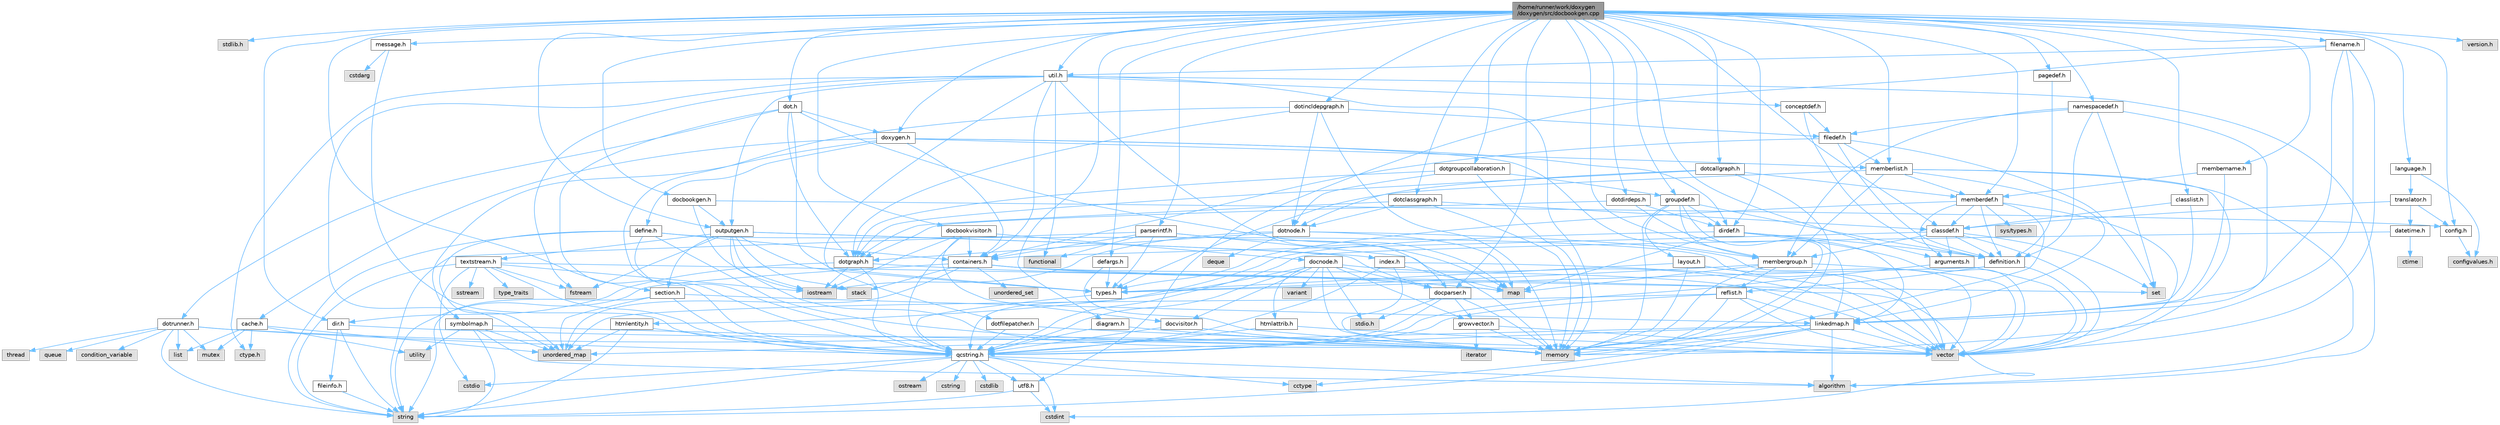 digraph "/home/runner/work/doxygen/doxygen/src/docbookgen.cpp"
{
 // INTERACTIVE_SVG=YES
 // LATEX_PDF_SIZE
  bgcolor="transparent";
  edge [fontname=Helvetica,fontsize=10,labelfontname=Helvetica,labelfontsize=10];
  node [fontname=Helvetica,fontsize=10,shape=box,height=0.2,width=0.4];
  Node1 [label="/home/runner/work/doxygen\l/doxygen/src/docbookgen.cpp",height=0.2,width=0.4,color="gray40", fillcolor="grey60", style="filled", fontcolor="black",tooltip=" "];
  Node1 -> Node2 [color="steelblue1",style="solid"];
  Node2 [label="stdlib.h",height=0.2,width=0.4,color="grey60", fillcolor="#E0E0E0", style="filled",tooltip=" "];
  Node1 -> Node3 [color="steelblue1",style="solid"];
  Node3 [label="docbookgen.h",height=0.2,width=0.4,color="grey40", fillcolor="white", style="filled",URL="$de/dea/docbookgen_8h.html",tooltip=" "];
  Node3 -> Node4 [color="steelblue1",style="solid"];
  Node4 [label="iostream",height=0.2,width=0.4,color="grey60", fillcolor="#E0E0E0", style="filled",tooltip=" "];
  Node3 -> Node5 [color="steelblue1",style="solid"];
  Node5 [label="config.h",height=0.2,width=0.4,color="grey40", fillcolor="white", style="filled",URL="$db/d16/config_8h.html",tooltip=" "];
  Node5 -> Node6 [color="steelblue1",style="solid"];
  Node6 [label="configvalues.h",height=0.2,width=0.4,color="grey60", fillcolor="#E0E0E0", style="filled",tooltip=" "];
  Node3 -> Node7 [color="steelblue1",style="solid"];
  Node7 [label="outputgen.h",height=0.2,width=0.4,color="grey40", fillcolor="white", style="filled",URL="$df/d06/outputgen_8h.html",tooltip=" "];
  Node7 -> Node8 [color="steelblue1",style="solid"];
  Node8 [label="memory",height=0.2,width=0.4,color="grey60", fillcolor="#E0E0E0", style="filled",tooltip=" "];
  Node7 -> Node9 [color="steelblue1",style="solid"];
  Node9 [label="stack",height=0.2,width=0.4,color="grey60", fillcolor="#E0E0E0", style="filled",tooltip=" "];
  Node7 -> Node4 [color="steelblue1",style="solid"];
  Node7 -> Node10 [color="steelblue1",style="solid"];
  Node10 [label="fstream",height=0.2,width=0.4,color="grey60", fillcolor="#E0E0E0", style="filled",tooltip=" "];
  Node7 -> Node11 [color="steelblue1",style="solid"];
  Node11 [label="types.h",height=0.2,width=0.4,color="grey40", fillcolor="white", style="filled",URL="$d9/d49/types_8h.html",tooltip="This file contains a number of basic enums and types."];
  Node11 -> Node12 [color="steelblue1",style="solid"];
  Node12 [label="qcstring.h",height=0.2,width=0.4,color="grey40", fillcolor="white", style="filled",URL="$d7/d5c/qcstring_8h.html",tooltip=" "];
  Node12 -> Node13 [color="steelblue1",style="solid"];
  Node13 [label="string",height=0.2,width=0.4,color="grey60", fillcolor="#E0E0E0", style="filled",tooltip=" "];
  Node12 -> Node14 [color="steelblue1",style="solid"];
  Node14 [label="algorithm",height=0.2,width=0.4,color="grey60", fillcolor="#E0E0E0", style="filled",tooltip=" "];
  Node12 -> Node15 [color="steelblue1",style="solid"];
  Node15 [label="cctype",height=0.2,width=0.4,color="grey60", fillcolor="#E0E0E0", style="filled",tooltip=" "];
  Node12 -> Node16 [color="steelblue1",style="solid"];
  Node16 [label="cstring",height=0.2,width=0.4,color="grey60", fillcolor="#E0E0E0", style="filled",tooltip=" "];
  Node12 -> Node17 [color="steelblue1",style="solid"];
  Node17 [label="cstdio",height=0.2,width=0.4,color="grey60", fillcolor="#E0E0E0", style="filled",tooltip=" "];
  Node12 -> Node18 [color="steelblue1",style="solid"];
  Node18 [label="cstdlib",height=0.2,width=0.4,color="grey60", fillcolor="#E0E0E0", style="filled",tooltip=" "];
  Node12 -> Node19 [color="steelblue1",style="solid"];
  Node19 [label="cstdint",height=0.2,width=0.4,color="grey60", fillcolor="#E0E0E0", style="filled",tooltip=" "];
  Node12 -> Node20 [color="steelblue1",style="solid"];
  Node20 [label="ostream",height=0.2,width=0.4,color="grey60", fillcolor="#E0E0E0", style="filled",tooltip=" "];
  Node12 -> Node21 [color="steelblue1",style="solid"];
  Node21 [label="utf8.h",height=0.2,width=0.4,color="grey40", fillcolor="white", style="filled",URL="$db/d7c/utf8_8h.html",tooltip="Various UTF8 related helper functions."];
  Node21 -> Node19 [color="steelblue1",style="solid"];
  Node21 -> Node13 [color="steelblue1",style="solid"];
  Node7 -> Node22 [color="steelblue1",style="solid"];
  Node22 [label="index.h",height=0.2,width=0.4,color="grey40", fillcolor="white", style="filled",URL="$d1/db5/index_8h.html",tooltip=" "];
  Node22 -> Node8 [color="steelblue1",style="solid"];
  Node22 -> Node23 [color="steelblue1",style="solid"];
  Node23 [label="vector",height=0.2,width=0.4,color="grey60", fillcolor="#E0E0E0", style="filled",tooltip=" "];
  Node22 -> Node24 [color="steelblue1",style="solid"];
  Node24 [label="map",height=0.2,width=0.4,color="grey60", fillcolor="#E0E0E0", style="filled",tooltip=" "];
  Node22 -> Node12 [color="steelblue1",style="solid"];
  Node7 -> Node25 [color="steelblue1",style="solid"];
  Node25 [label="section.h",height=0.2,width=0.4,color="grey40", fillcolor="white", style="filled",URL="$d1/d2a/section_8h.html",tooltip=" "];
  Node25 -> Node13 [color="steelblue1",style="solid"];
  Node25 -> Node26 [color="steelblue1",style="solid"];
  Node26 [label="unordered_map",height=0.2,width=0.4,color="grey60", fillcolor="#E0E0E0", style="filled",tooltip=" "];
  Node25 -> Node12 [color="steelblue1",style="solid"];
  Node25 -> Node27 [color="steelblue1",style="solid"];
  Node27 [label="linkedmap.h",height=0.2,width=0.4,color="grey40", fillcolor="white", style="filled",URL="$da/de1/linkedmap_8h.html",tooltip=" "];
  Node27 -> Node26 [color="steelblue1",style="solid"];
  Node27 -> Node23 [color="steelblue1",style="solid"];
  Node27 -> Node8 [color="steelblue1",style="solid"];
  Node27 -> Node13 [color="steelblue1",style="solid"];
  Node27 -> Node14 [color="steelblue1",style="solid"];
  Node27 -> Node15 [color="steelblue1",style="solid"];
  Node27 -> Node12 [color="steelblue1",style="solid"];
  Node7 -> Node28 [color="steelblue1",style="solid"];
  Node28 [label="textstream.h",height=0.2,width=0.4,color="grey40", fillcolor="white", style="filled",URL="$d4/d7d/textstream_8h.html",tooltip=" "];
  Node28 -> Node13 [color="steelblue1",style="solid"];
  Node28 -> Node4 [color="steelblue1",style="solid"];
  Node28 -> Node29 [color="steelblue1",style="solid"];
  Node29 [label="sstream",height=0.2,width=0.4,color="grey60", fillcolor="#E0E0E0", style="filled",tooltip=" "];
  Node28 -> Node19 [color="steelblue1",style="solid"];
  Node28 -> Node17 [color="steelblue1",style="solid"];
  Node28 -> Node10 [color="steelblue1",style="solid"];
  Node28 -> Node30 [color="steelblue1",style="solid"];
  Node30 [label="type_traits",height=0.2,width=0.4,color="grey60", fillcolor="#E0E0E0", style="filled",tooltip=" "];
  Node28 -> Node12 [color="steelblue1",style="solid"];
  Node7 -> Node31 [color="steelblue1",style="solid"];
  Node31 [label="docparser.h",height=0.2,width=0.4,color="grey40", fillcolor="white", style="filled",URL="$de/d9c/docparser_8h.html",tooltip=" "];
  Node31 -> Node32 [color="steelblue1",style="solid"];
  Node32 [label="stdio.h",height=0.2,width=0.4,color="grey60", fillcolor="#E0E0E0", style="filled",tooltip=" "];
  Node31 -> Node8 [color="steelblue1",style="solid"];
  Node31 -> Node12 [color="steelblue1",style="solid"];
  Node31 -> Node33 [color="steelblue1",style="solid"];
  Node33 [label="growvector.h",height=0.2,width=0.4,color="grey40", fillcolor="white", style="filled",URL="$d7/d50/growvector_8h.html",tooltip=" "];
  Node33 -> Node23 [color="steelblue1",style="solid"];
  Node33 -> Node8 [color="steelblue1",style="solid"];
  Node33 -> Node34 [color="steelblue1",style="solid"];
  Node34 [label="iterator",height=0.2,width=0.4,color="grey60", fillcolor="#E0E0E0", style="filled",tooltip=" "];
  Node1 -> Node35 [color="steelblue1",style="solid"];
  Node35 [label="doxygen.h",height=0.2,width=0.4,color="grey40", fillcolor="white", style="filled",URL="$d1/da1/doxygen_8h.html",tooltip=" "];
  Node35 -> Node36 [color="steelblue1",style="solid"];
  Node36 [label="containers.h",height=0.2,width=0.4,color="grey40", fillcolor="white", style="filled",URL="$d5/d75/containers_8h.html",tooltip=" "];
  Node36 -> Node23 [color="steelblue1",style="solid"];
  Node36 -> Node13 [color="steelblue1",style="solid"];
  Node36 -> Node37 [color="steelblue1",style="solid"];
  Node37 [label="set",height=0.2,width=0.4,color="grey60", fillcolor="#E0E0E0", style="filled",tooltip=" "];
  Node36 -> Node24 [color="steelblue1",style="solid"];
  Node36 -> Node38 [color="steelblue1",style="solid"];
  Node38 [label="unordered_set",height=0.2,width=0.4,color="grey60", fillcolor="#E0E0E0", style="filled",tooltip=" "];
  Node36 -> Node26 [color="steelblue1",style="solid"];
  Node36 -> Node9 [color="steelblue1",style="solid"];
  Node35 -> Node39 [color="steelblue1",style="solid"];
  Node39 [label="membergroup.h",height=0.2,width=0.4,color="grey40", fillcolor="white", style="filled",URL="$d9/d11/membergroup_8h.html",tooltip=" "];
  Node39 -> Node23 [color="steelblue1",style="solid"];
  Node39 -> Node24 [color="steelblue1",style="solid"];
  Node39 -> Node8 [color="steelblue1",style="solid"];
  Node39 -> Node11 [color="steelblue1",style="solid"];
  Node39 -> Node40 [color="steelblue1",style="solid"];
  Node40 [label="reflist.h",height=0.2,width=0.4,color="grey40", fillcolor="white", style="filled",URL="$d1/d02/reflist_8h.html",tooltip=" "];
  Node40 -> Node23 [color="steelblue1",style="solid"];
  Node40 -> Node26 [color="steelblue1",style="solid"];
  Node40 -> Node8 [color="steelblue1",style="solid"];
  Node40 -> Node12 [color="steelblue1",style="solid"];
  Node40 -> Node27 [color="steelblue1",style="solid"];
  Node35 -> Node41 [color="steelblue1",style="solid"];
  Node41 [label="dirdef.h",height=0.2,width=0.4,color="grey40", fillcolor="white", style="filled",URL="$d6/d15/dirdef_8h.html",tooltip=" "];
  Node41 -> Node23 [color="steelblue1",style="solid"];
  Node41 -> Node24 [color="steelblue1",style="solid"];
  Node41 -> Node12 [color="steelblue1",style="solid"];
  Node41 -> Node27 [color="steelblue1",style="solid"];
  Node41 -> Node42 [color="steelblue1",style="solid"];
  Node42 [label="definition.h",height=0.2,width=0.4,color="grey40", fillcolor="white", style="filled",URL="$df/da1/definition_8h.html",tooltip=" "];
  Node42 -> Node23 [color="steelblue1",style="solid"];
  Node42 -> Node11 [color="steelblue1",style="solid"];
  Node42 -> Node40 [color="steelblue1",style="solid"];
  Node35 -> Node43 [color="steelblue1",style="solid"];
  Node43 [label="memberlist.h",height=0.2,width=0.4,color="grey40", fillcolor="white", style="filled",URL="$dd/d78/memberlist_8h.html",tooltip=" "];
  Node43 -> Node23 [color="steelblue1",style="solid"];
  Node43 -> Node14 [color="steelblue1",style="solid"];
  Node43 -> Node44 [color="steelblue1",style="solid"];
  Node44 [label="memberdef.h",height=0.2,width=0.4,color="grey40", fillcolor="white", style="filled",URL="$d4/d46/memberdef_8h.html",tooltip=" "];
  Node44 -> Node23 [color="steelblue1",style="solid"];
  Node44 -> Node8 [color="steelblue1",style="solid"];
  Node44 -> Node45 [color="steelblue1",style="solid"];
  Node45 [label="sys/types.h",height=0.2,width=0.4,color="grey60", fillcolor="#E0E0E0", style="filled",tooltip=" "];
  Node44 -> Node11 [color="steelblue1",style="solid"];
  Node44 -> Node42 [color="steelblue1",style="solid"];
  Node44 -> Node46 [color="steelblue1",style="solid"];
  Node46 [label="arguments.h",height=0.2,width=0.4,color="grey40", fillcolor="white", style="filled",URL="$df/d9b/arguments_8h.html",tooltip=" "];
  Node46 -> Node23 [color="steelblue1",style="solid"];
  Node46 -> Node12 [color="steelblue1",style="solid"];
  Node44 -> Node47 [color="steelblue1",style="solid"];
  Node47 [label="classdef.h",height=0.2,width=0.4,color="grey40", fillcolor="white", style="filled",URL="$d1/da6/classdef_8h.html",tooltip=" "];
  Node47 -> Node23 [color="steelblue1",style="solid"];
  Node47 -> Node37 [color="steelblue1",style="solid"];
  Node47 -> Node36 [color="steelblue1",style="solid"];
  Node47 -> Node42 [color="steelblue1",style="solid"];
  Node47 -> Node46 [color="steelblue1",style="solid"];
  Node47 -> Node39 [color="steelblue1",style="solid"];
  Node43 -> Node27 [color="steelblue1",style="solid"];
  Node43 -> Node11 [color="steelblue1",style="solid"];
  Node43 -> Node39 [color="steelblue1",style="solid"];
  Node35 -> Node48 [color="steelblue1",style="solid"];
  Node48 [label="define.h",height=0.2,width=0.4,color="grey40", fillcolor="white", style="filled",URL="$df/d67/define_8h.html",tooltip=" "];
  Node48 -> Node23 [color="steelblue1",style="solid"];
  Node48 -> Node8 [color="steelblue1",style="solid"];
  Node48 -> Node13 [color="steelblue1",style="solid"];
  Node48 -> Node26 [color="steelblue1",style="solid"];
  Node48 -> Node12 [color="steelblue1",style="solid"];
  Node48 -> Node36 [color="steelblue1",style="solid"];
  Node35 -> Node49 [color="steelblue1",style="solid"];
  Node49 [label="cache.h",height=0.2,width=0.4,color="grey40", fillcolor="white", style="filled",URL="$d3/d26/cache_8h.html",tooltip=" "];
  Node49 -> Node50 [color="steelblue1",style="solid"];
  Node50 [label="list",height=0.2,width=0.4,color="grey60", fillcolor="#E0E0E0", style="filled",tooltip=" "];
  Node49 -> Node26 [color="steelblue1",style="solid"];
  Node49 -> Node51 [color="steelblue1",style="solid"];
  Node51 [label="mutex",height=0.2,width=0.4,color="grey60", fillcolor="#E0E0E0", style="filled",tooltip=" "];
  Node49 -> Node52 [color="steelblue1",style="solid"];
  Node52 [label="utility",height=0.2,width=0.4,color="grey60", fillcolor="#E0E0E0", style="filled",tooltip=" "];
  Node49 -> Node53 [color="steelblue1",style="solid"];
  Node53 [label="ctype.h",height=0.2,width=0.4,color="grey60", fillcolor="#E0E0E0", style="filled",tooltip=" "];
  Node35 -> Node54 [color="steelblue1",style="solid"];
  Node54 [label="symbolmap.h",height=0.2,width=0.4,color="grey40", fillcolor="white", style="filled",URL="$d7/ddd/symbolmap_8h.html",tooltip=" "];
  Node54 -> Node14 [color="steelblue1",style="solid"];
  Node54 -> Node26 [color="steelblue1",style="solid"];
  Node54 -> Node23 [color="steelblue1",style="solid"];
  Node54 -> Node13 [color="steelblue1",style="solid"];
  Node54 -> Node52 [color="steelblue1",style="solid"];
  Node1 -> Node55 [color="steelblue1",style="solid"];
  Node55 [label="message.h",height=0.2,width=0.4,color="grey40", fillcolor="white", style="filled",URL="$d2/d0d/message_8h.html",tooltip=" "];
  Node55 -> Node56 [color="steelblue1",style="solid"];
  Node56 [label="cstdarg",height=0.2,width=0.4,color="grey60", fillcolor="#E0E0E0", style="filled",tooltip=" "];
  Node55 -> Node12 [color="steelblue1",style="solid"];
  Node1 -> Node5 [color="steelblue1",style="solid"];
  Node1 -> Node57 [color="steelblue1",style="solid"];
  Node57 [label="classlist.h",height=0.2,width=0.4,color="grey40", fillcolor="white", style="filled",URL="$d2/df8/classlist_8h.html",tooltip=" "];
  Node57 -> Node27 [color="steelblue1",style="solid"];
  Node57 -> Node47 [color="steelblue1",style="solid"];
  Node1 -> Node47 [color="steelblue1",style="solid"];
  Node1 -> Node58 [color="steelblue1",style="solid"];
  Node58 [label="diagram.h",height=0.2,width=0.4,color="grey40", fillcolor="white", style="filled",URL="$d9/d1b/diagram_8h.html",tooltip=" "];
  Node58 -> Node8 [color="steelblue1",style="solid"];
  Node58 -> Node12 [color="steelblue1",style="solid"];
  Node1 -> Node59 [color="steelblue1",style="solid"];
  Node59 [label="util.h",height=0.2,width=0.4,color="grey40", fillcolor="white", style="filled",URL="$d8/d3c/util_8h.html",tooltip="A bunch of utility functions."];
  Node59 -> Node8 [color="steelblue1",style="solid"];
  Node59 -> Node26 [color="steelblue1",style="solid"];
  Node59 -> Node14 [color="steelblue1",style="solid"];
  Node59 -> Node60 [color="steelblue1",style="solid"];
  Node60 [label="functional",height=0.2,width=0.4,color="grey60", fillcolor="#E0E0E0", style="filled",tooltip=" "];
  Node59 -> Node10 [color="steelblue1",style="solid"];
  Node59 -> Node53 [color="steelblue1",style="solid"];
  Node59 -> Node11 [color="steelblue1",style="solid"];
  Node59 -> Node31 [color="steelblue1",style="solid"];
  Node59 -> Node36 [color="steelblue1",style="solid"];
  Node59 -> Node7 [color="steelblue1",style="solid"];
  Node59 -> Node61 [color="steelblue1",style="solid"];
  Node61 [label="conceptdef.h",height=0.2,width=0.4,color="grey40", fillcolor="white", style="filled",URL="$da/df1/conceptdef_8h.html",tooltip=" "];
  Node61 -> Node42 [color="steelblue1",style="solid"];
  Node61 -> Node62 [color="steelblue1",style="solid"];
  Node62 [label="filedef.h",height=0.2,width=0.4,color="grey40", fillcolor="white", style="filled",URL="$d4/d3a/filedef_8h.html",tooltip=" "];
  Node62 -> Node37 [color="steelblue1",style="solid"];
  Node62 -> Node42 [color="steelblue1",style="solid"];
  Node62 -> Node43 [color="steelblue1",style="solid"];
  Node62 -> Node36 [color="steelblue1",style="solid"];
  Node1 -> Node63 [color="steelblue1",style="solid"];
  Node63 [label="defargs.h",height=0.2,width=0.4,color="grey40", fillcolor="white", style="filled",URL="$d8/d65/defargs_8h.html",tooltip=" "];
  Node63 -> Node11 [color="steelblue1",style="solid"];
  Node63 -> Node8 [color="steelblue1",style="solid"];
  Node1 -> Node7 [color="steelblue1",style="solid"];
  Node1 -> Node64 [color="steelblue1",style="solid"];
  Node64 [label="dot.h",height=0.2,width=0.4,color="grey40", fillcolor="white", style="filled",URL="$d6/d4a/dot_8h.html",tooltip=" "];
  Node64 -> Node24 [color="steelblue1",style="solid"];
  Node64 -> Node12 [color="steelblue1",style="solid"];
  Node64 -> Node65 [color="steelblue1",style="solid"];
  Node65 [label="dotgraph.h",height=0.2,width=0.4,color="grey40", fillcolor="white", style="filled",URL="$d0/daa/dotgraph_8h.html",tooltip=" "];
  Node65 -> Node4 [color="steelblue1",style="solid"];
  Node65 -> Node24 [color="steelblue1",style="solid"];
  Node65 -> Node12 [color="steelblue1",style="solid"];
  Node65 -> Node66 [color="steelblue1",style="solid"];
  Node66 [label="dir.h",height=0.2,width=0.4,color="grey40", fillcolor="white", style="filled",URL="$df/d9c/dir_8h.html",tooltip=" "];
  Node66 -> Node13 [color="steelblue1",style="solid"];
  Node66 -> Node8 [color="steelblue1",style="solid"];
  Node66 -> Node67 [color="steelblue1",style="solid"];
  Node67 [label="fileinfo.h",height=0.2,width=0.4,color="grey40", fillcolor="white", style="filled",URL="$df/d45/fileinfo_8h.html",tooltip=" "];
  Node67 -> Node13 [color="steelblue1",style="solid"];
  Node64 -> Node68 [color="steelblue1",style="solid"];
  Node68 [label="dotfilepatcher.h",height=0.2,width=0.4,color="grey40", fillcolor="white", style="filled",URL="$d3/d38/dotfilepatcher_8h.html",tooltip=" "];
  Node68 -> Node23 [color="steelblue1",style="solid"];
  Node68 -> Node12 [color="steelblue1",style="solid"];
  Node64 -> Node69 [color="steelblue1",style="solid"];
  Node69 [label="dotrunner.h",height=0.2,width=0.4,color="grey40", fillcolor="white", style="filled",URL="$d2/dd1/dotrunner_8h.html",tooltip=" "];
  Node69 -> Node13 [color="steelblue1",style="solid"];
  Node69 -> Node70 [color="steelblue1",style="solid"];
  Node70 [label="thread",height=0.2,width=0.4,color="grey60", fillcolor="#E0E0E0", style="filled",tooltip=" "];
  Node69 -> Node50 [color="steelblue1",style="solid"];
  Node69 -> Node71 [color="steelblue1",style="solid"];
  Node71 [label="queue",height=0.2,width=0.4,color="grey60", fillcolor="#E0E0E0", style="filled",tooltip=" "];
  Node69 -> Node51 [color="steelblue1",style="solid"];
  Node69 -> Node72 [color="steelblue1",style="solid"];
  Node72 [label="condition_variable",height=0.2,width=0.4,color="grey60", fillcolor="#E0E0E0", style="filled",tooltip=" "];
  Node69 -> Node8 [color="steelblue1",style="solid"];
  Node69 -> Node12 [color="steelblue1",style="solid"];
  Node64 -> Node35 [color="steelblue1",style="solid"];
  Node1 -> Node73 [color="steelblue1",style="solid"];
  Node73 [label="dotcallgraph.h",height=0.2,width=0.4,color="grey40", fillcolor="white", style="filled",URL="$dc/dcf/dotcallgraph_8h.html",tooltip=" "];
  Node73 -> Node8 [color="steelblue1",style="solid"];
  Node73 -> Node74 [color="steelblue1",style="solid"];
  Node74 [label="dotnode.h",height=0.2,width=0.4,color="grey40", fillcolor="white", style="filled",URL="$d8/d3b/dotnode_8h.html",tooltip=" "];
  Node74 -> Node23 [color="steelblue1",style="solid"];
  Node74 -> Node24 [color="steelblue1",style="solid"];
  Node74 -> Node75 [color="steelblue1",style="solid"];
  Node75 [label="deque",height=0.2,width=0.4,color="grey60", fillcolor="#E0E0E0", style="filled",tooltip=" "];
  Node74 -> Node4 [color="steelblue1",style="solid"];
  Node74 -> Node65 [color="steelblue1",style="solid"];
  Node73 -> Node65 [color="steelblue1",style="solid"];
  Node73 -> Node44 [color="steelblue1",style="solid"];
  Node1 -> Node76 [color="steelblue1",style="solid"];
  Node76 [label="dotclassgraph.h",height=0.2,width=0.4,color="grey40", fillcolor="white", style="filled",URL="$d5/d04/dotclassgraph_8h.html",tooltip=" "];
  Node76 -> Node8 [color="steelblue1",style="solid"];
  Node76 -> Node47 [color="steelblue1",style="solid"];
  Node76 -> Node74 [color="steelblue1",style="solid"];
  Node76 -> Node65 [color="steelblue1",style="solid"];
  Node1 -> Node77 [color="steelblue1",style="solid"];
  Node77 [label="dotdirdeps.h",height=0.2,width=0.4,color="grey40", fillcolor="white", style="filled",URL="$d3/dcf/dotdirdeps_8h.html",tooltip=" "];
  Node77 -> Node8 [color="steelblue1",style="solid"];
  Node77 -> Node65 [color="steelblue1",style="solid"];
  Node77 -> Node41 [color="steelblue1",style="solid"];
  Node1 -> Node78 [color="steelblue1",style="solid"];
  Node78 [label="dotgroupcollaboration.h",height=0.2,width=0.4,color="grey40", fillcolor="white", style="filled",URL="$d7/d99/dotgroupcollaboration_8h.html",tooltip=" "];
  Node78 -> Node8 [color="steelblue1",style="solid"];
  Node78 -> Node74 [color="steelblue1",style="solid"];
  Node78 -> Node65 [color="steelblue1",style="solid"];
  Node78 -> Node79 [color="steelblue1",style="solid"];
  Node79 [label="groupdef.h",height=0.2,width=0.4,color="grey40", fillcolor="white", style="filled",URL="$d1/de6/groupdef_8h.html",tooltip=" "];
  Node79 -> Node8 [color="steelblue1",style="solid"];
  Node79 -> Node42 [color="steelblue1",style="solid"];
  Node79 -> Node41 [color="steelblue1",style="solid"];
  Node79 -> Node80 [color="steelblue1",style="solid"];
  Node80 [label="layout.h",height=0.2,width=0.4,color="grey40", fillcolor="white", style="filled",URL="$db/d51/layout_8h.html",tooltip=" "];
  Node80 -> Node8 [color="steelblue1",style="solid"];
  Node80 -> Node23 [color="steelblue1",style="solid"];
  Node80 -> Node11 [color="steelblue1",style="solid"];
  Node79 -> Node39 [color="steelblue1",style="solid"];
  Node79 -> Node27 [color="steelblue1",style="solid"];
  Node1 -> Node81 [color="steelblue1",style="solid"];
  Node81 [label="dotincldepgraph.h",height=0.2,width=0.4,color="grey40", fillcolor="white", style="filled",URL="$dd/d8c/dotincldepgraph_8h.html",tooltip=" "];
  Node81 -> Node8 [color="steelblue1",style="solid"];
  Node81 -> Node12 [color="steelblue1",style="solid"];
  Node81 -> Node62 [color="steelblue1",style="solid"];
  Node81 -> Node74 [color="steelblue1",style="solid"];
  Node81 -> Node65 [color="steelblue1",style="solid"];
  Node1 -> Node82 [color="steelblue1",style="solid"];
  Node82 [label="pagedef.h",height=0.2,width=0.4,color="grey40", fillcolor="white", style="filled",URL="$dd/d66/pagedef_8h.html",tooltip=" "];
  Node82 -> Node42 [color="steelblue1",style="solid"];
  Node1 -> Node83 [color="steelblue1",style="solid"];
  Node83 [label="filename.h",height=0.2,width=0.4,color="grey40", fillcolor="white", style="filled",URL="$dc/dd6/filename_8h.html",tooltip=" "];
  Node83 -> Node8 [color="steelblue1",style="solid"];
  Node83 -> Node23 [color="steelblue1",style="solid"];
  Node83 -> Node27 [color="steelblue1",style="solid"];
  Node83 -> Node21 [color="steelblue1",style="solid"];
  Node83 -> Node59 [color="steelblue1",style="solid"];
  Node1 -> Node84 [color="steelblue1",style="solid"];
  Node84 [label="version.h",height=0.2,width=0.4,color="grey60", fillcolor="#E0E0E0", style="filled",tooltip=" "];
  Node1 -> Node85 [color="steelblue1",style="solid"];
  Node85 [label="docbookvisitor.h",height=0.2,width=0.4,color="grey40", fillcolor="white", style="filled",URL="$de/dcd/docbookvisitor_8h.html",tooltip=" "];
  Node85 -> Node4 [color="steelblue1",style="solid"];
  Node85 -> Node36 [color="steelblue1",style="solid"];
  Node85 -> Node86 [color="steelblue1",style="solid"];
  Node86 [label="docvisitor.h",height=0.2,width=0.4,color="grey40", fillcolor="white", style="filled",URL="$d2/d3c/docvisitor_8h.html",tooltip=" "];
  Node86 -> Node8 [color="steelblue1",style="solid"];
  Node86 -> Node12 [color="steelblue1",style="solid"];
  Node85 -> Node87 [color="steelblue1",style="solid"];
  Node87 [label="docnode.h",height=0.2,width=0.4,color="grey40", fillcolor="white", style="filled",URL="$de/d2b/docnode_8h.html",tooltip=" "];
  Node87 -> Node32 [color="steelblue1",style="solid"];
  Node87 -> Node23 [color="steelblue1",style="solid"];
  Node87 -> Node8 [color="steelblue1",style="solid"];
  Node87 -> Node88 [color="steelblue1",style="solid"];
  Node88 [label="variant",height=0.2,width=0.4,color="grey60", fillcolor="#E0E0E0", style="filled",tooltip=" "];
  Node87 -> Node12 [color="steelblue1",style="solid"];
  Node87 -> Node86 [color="steelblue1",style="solid"];
  Node87 -> Node31 [color="steelblue1",style="solid"];
  Node87 -> Node89 [color="steelblue1",style="solid"];
  Node89 [label="htmlattrib.h",height=0.2,width=0.4,color="grey40", fillcolor="white", style="filled",URL="$d0/d73/htmlattrib_8h.html",tooltip=" "];
  Node89 -> Node23 [color="steelblue1",style="solid"];
  Node89 -> Node12 [color="steelblue1",style="solid"];
  Node87 -> Node90 [color="steelblue1",style="solid"];
  Node90 [label="htmlentity.h",height=0.2,width=0.4,color="grey40", fillcolor="white", style="filled",URL="$db/dc6/htmlentity_8h.html",tooltip=" "];
  Node90 -> Node26 [color="steelblue1",style="solid"];
  Node90 -> Node13 [color="steelblue1",style="solid"];
  Node90 -> Node12 [color="steelblue1",style="solid"];
  Node87 -> Node33 [color="steelblue1",style="solid"];
  Node85 -> Node12 [color="steelblue1",style="solid"];
  Node1 -> Node31 [color="steelblue1",style="solid"];
  Node1 -> Node91 [color="steelblue1",style="solid"];
  Node91 [label="language.h",height=0.2,width=0.4,color="grey40", fillcolor="white", style="filled",URL="$d8/dce/language_8h.html",tooltip=" "];
  Node91 -> Node92 [color="steelblue1",style="solid"];
  Node92 [label="translator.h",height=0.2,width=0.4,color="grey40", fillcolor="white", style="filled",URL="$d9/df1/translator_8h.html",tooltip=" "];
  Node92 -> Node47 [color="steelblue1",style="solid"];
  Node92 -> Node5 [color="steelblue1",style="solid"];
  Node92 -> Node93 [color="steelblue1",style="solid"];
  Node93 [label="datetime.h",height=0.2,width=0.4,color="grey40", fillcolor="white", style="filled",URL="$de/d1b/datetime_8h.html",tooltip=" "];
  Node93 -> Node94 [color="steelblue1",style="solid"];
  Node94 [label="ctime",height=0.2,width=0.4,color="grey60", fillcolor="#E0E0E0", style="filled",tooltip=" "];
  Node93 -> Node12 [color="steelblue1",style="solid"];
  Node91 -> Node6 [color="steelblue1",style="solid"];
  Node1 -> Node95 [color="steelblue1",style="solid"];
  Node95 [label="parserintf.h",height=0.2,width=0.4,color="grey40", fillcolor="white", style="filled",URL="$da/d55/parserintf_8h.html",tooltip=" "];
  Node95 -> Node60 [color="steelblue1",style="solid"];
  Node95 -> Node8 [color="steelblue1",style="solid"];
  Node95 -> Node24 [color="steelblue1",style="solid"];
  Node95 -> Node13 [color="steelblue1",style="solid"];
  Node95 -> Node11 [color="steelblue1",style="solid"];
  Node95 -> Node36 [color="steelblue1",style="solid"];
  Node1 -> Node46 [color="steelblue1",style="solid"];
  Node1 -> Node43 [color="steelblue1",style="solid"];
  Node1 -> Node79 [color="steelblue1",style="solid"];
  Node1 -> Node44 [color="steelblue1",style="solid"];
  Node1 -> Node96 [color="steelblue1",style="solid"];
  Node96 [label="namespacedef.h",height=0.2,width=0.4,color="grey40", fillcolor="white", style="filled",URL="$d7/d97/namespacedef_8h.html",tooltip=" "];
  Node96 -> Node37 [color="steelblue1",style="solid"];
  Node96 -> Node42 [color="steelblue1",style="solid"];
  Node96 -> Node62 [color="steelblue1",style="solid"];
  Node96 -> Node27 [color="steelblue1",style="solid"];
  Node96 -> Node39 [color="steelblue1",style="solid"];
  Node1 -> Node97 [color="steelblue1",style="solid"];
  Node97 [label="membername.h",height=0.2,width=0.4,color="grey40", fillcolor="white", style="filled",URL="$d7/dfc/membername_8h.html",tooltip=" "];
  Node97 -> Node44 [color="steelblue1",style="solid"];
  Node97 -> Node27 [color="steelblue1",style="solid"];
  Node1 -> Node39 [color="steelblue1",style="solid"];
  Node1 -> Node41 [color="steelblue1",style="solid"];
  Node1 -> Node25 [color="steelblue1",style="solid"];
  Node1 -> Node66 [color="steelblue1",style="solid"];
}
